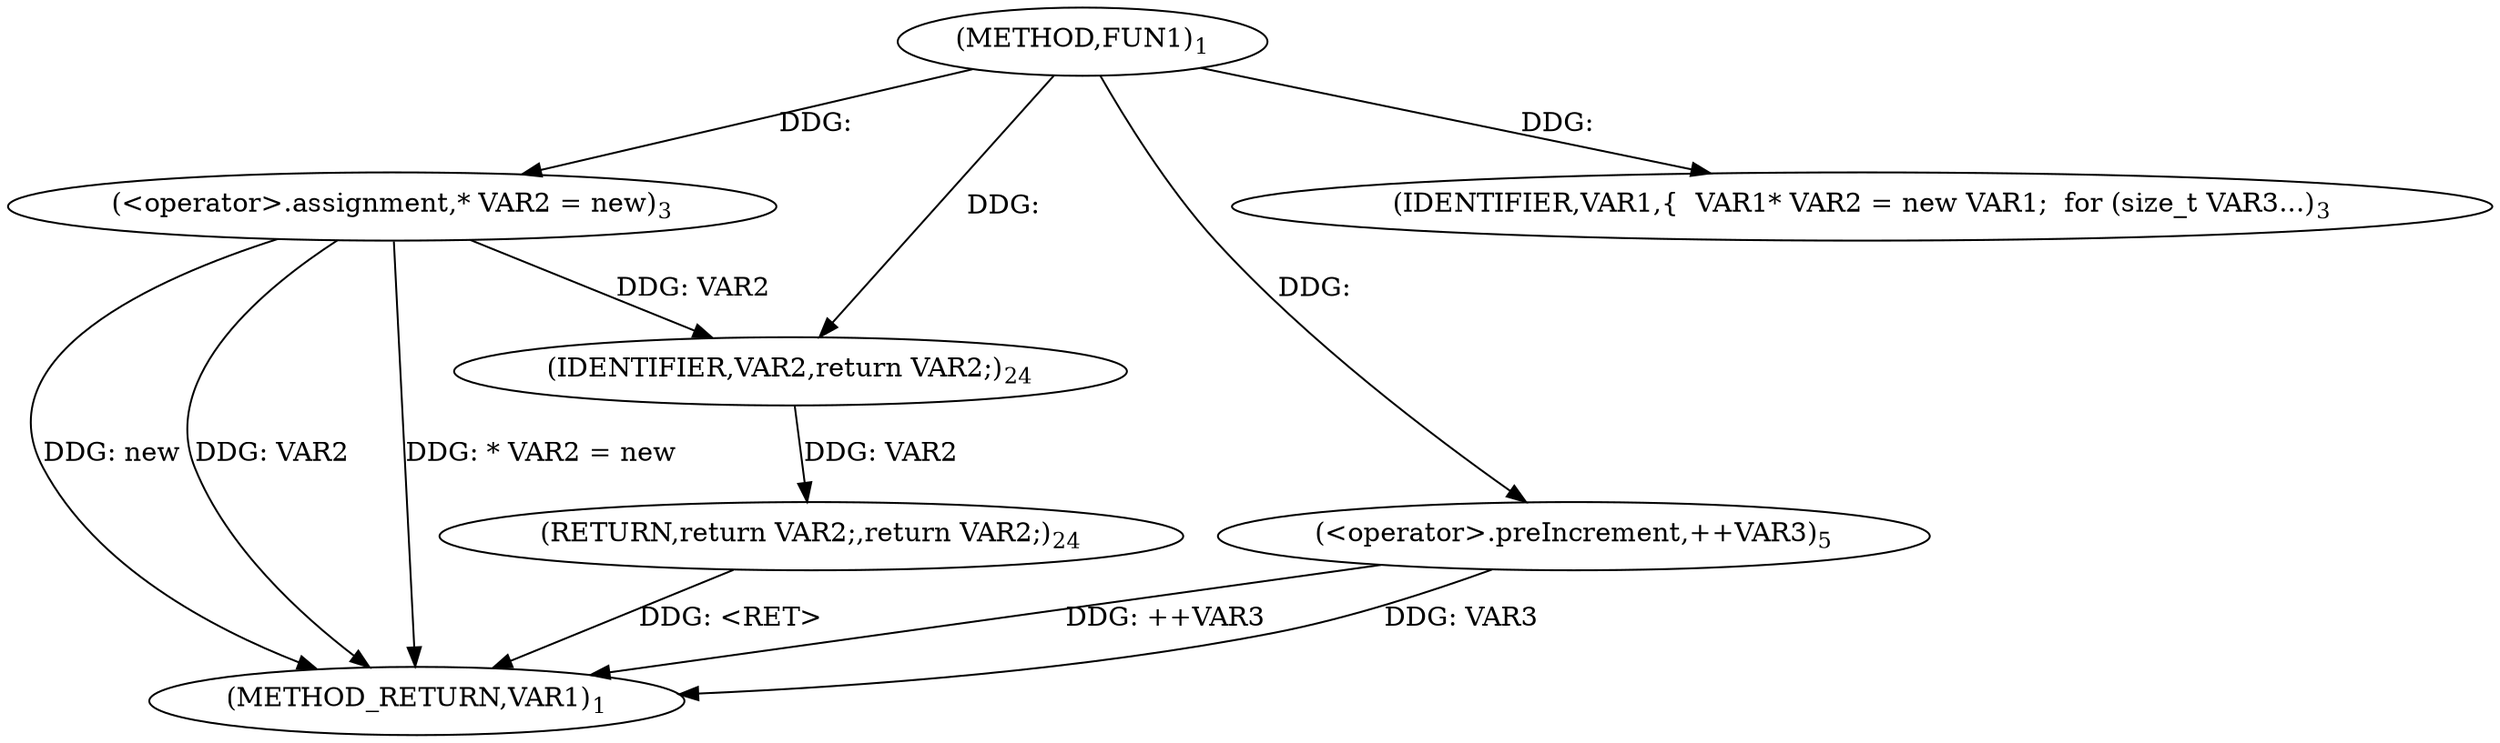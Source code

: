 digraph "FUN1" {  
"8" [label = <(METHOD,FUN1)<SUB>1</SUB>> ]
"19" [label = <(METHOD_RETURN,VAR1)<SUB>1</SUB>> ]
"11" [label = <(&lt;operator&gt;.assignment,* VAR2 = new)<SUB>3</SUB>> ]
"14" [label = <(IDENTIFIER,VAR1,{

  VAR1* VAR2 = new VAR1;

  for (size_t VAR3...)<SUB>3</SUB>> ]
"15" [label = <(&lt;operator&gt;.preIncrement,++VAR3)<SUB>5</SUB>> ]
"17" [label = <(RETURN,return VAR2;,return VAR2;)<SUB>24</SUB>> ]
"18" [label = <(IDENTIFIER,VAR2,return VAR2;)<SUB>24</SUB>> ]
  "17" -> "19"  [ label = "DDG: &lt;RET&gt;"] 
  "11" -> "19"  [ label = "DDG: VAR2"] 
  "11" -> "19"  [ label = "DDG: * VAR2 = new"] 
  "15" -> "19"  [ label = "DDG: ++VAR3"] 
  "11" -> "19"  [ label = "DDG: new"] 
  "15" -> "19"  [ label = "DDG: VAR3"] 
  "8" -> "11"  [ label = "DDG: "] 
  "8" -> "14"  [ label = "DDG: "] 
  "18" -> "17"  [ label = "DDG: VAR2"] 
  "8" -> "15"  [ label = "DDG: "] 
  "11" -> "18"  [ label = "DDG: VAR2"] 
  "8" -> "18"  [ label = "DDG: "] 
}
